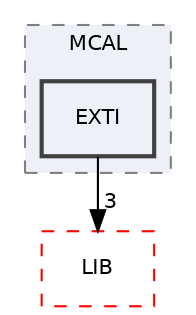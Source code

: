 digraph "Unit_10_SecondTermProject/Unit_10_SecondTermProject/ECU2/ECU2_Dashboard/Inc/MCAL/EXTI"
{
 // LATEX_PDF_SIZE
  edge [fontname="Helvetica",fontsize="10",labelfontname="Helvetica",labelfontsize="10"];
  node [fontname="Helvetica",fontsize="10",shape=record];
  compound=true
  subgraph clusterdir_e9a0d3b8d102ce52e6c93b4a232ee02c {
    graph [ bgcolor="#edf0f7", pencolor="grey50", style="filled,dashed,", label="MCAL", fontname="Helvetica", fontsize="10", URL="dir_e9a0d3b8d102ce52e6c93b4a232ee02c.html"]
  dir_6867e6a55ec87505a1f5734ef7c1142f [shape=box, label="EXTI", style="filled,bold,", fillcolor="#edf0f7", color="grey25", URL="dir_6867e6a55ec87505a1f5734ef7c1142f.html"];
  }
  dir_d22e1ea2fc680c6f0dcd19c090781ff5 [shape=box, label="LIB", style="dashed,", fillcolor="#edf0f7", color="red", URL="dir_d22e1ea2fc680c6f0dcd19c090781ff5.html"];
  dir_6867e6a55ec87505a1f5734ef7c1142f->dir_d22e1ea2fc680c6f0dcd19c090781ff5 [headlabel="3", labeldistance=1.5 headhref="dir_000008_000015.html"];
}
